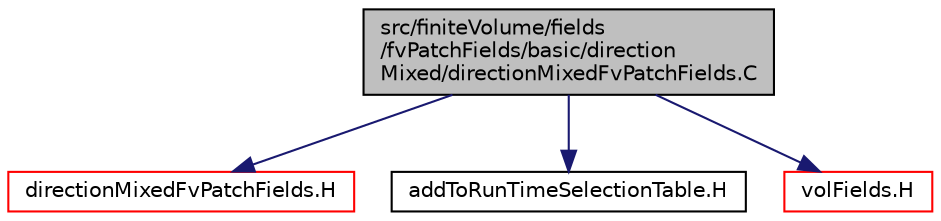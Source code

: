 digraph "src/finiteVolume/fields/fvPatchFields/basic/directionMixed/directionMixedFvPatchFields.C"
{
  bgcolor="transparent";
  edge [fontname="Helvetica",fontsize="10",labelfontname="Helvetica",labelfontsize="10"];
  node [fontname="Helvetica",fontsize="10",shape=record];
  Node1 [label="src/finiteVolume/fields\l/fvPatchFields/basic/direction\lMixed/directionMixedFvPatchFields.C",height=0.2,width=0.4,color="black", fillcolor="grey75", style="filled", fontcolor="black"];
  Node1 -> Node2 [color="midnightblue",fontsize="10",style="solid",fontname="Helvetica"];
  Node2 [label="directionMixedFvPatchFields.H",height=0.2,width=0.4,color="red",URL="$a05317.html"];
  Node1 -> Node3 [color="midnightblue",fontsize="10",style="solid",fontname="Helvetica"];
  Node3 [label="addToRunTimeSelectionTable.H",height=0.2,width=0.4,color="black",URL="$a08153.html",tooltip="Macros for easy insertion into run-time selection tables. "];
  Node1 -> Node4 [color="midnightblue",fontsize="10",style="solid",fontname="Helvetica"];
  Node4 [label="volFields.H",height=0.2,width=0.4,color="red",URL="$a05764.html"];
}
